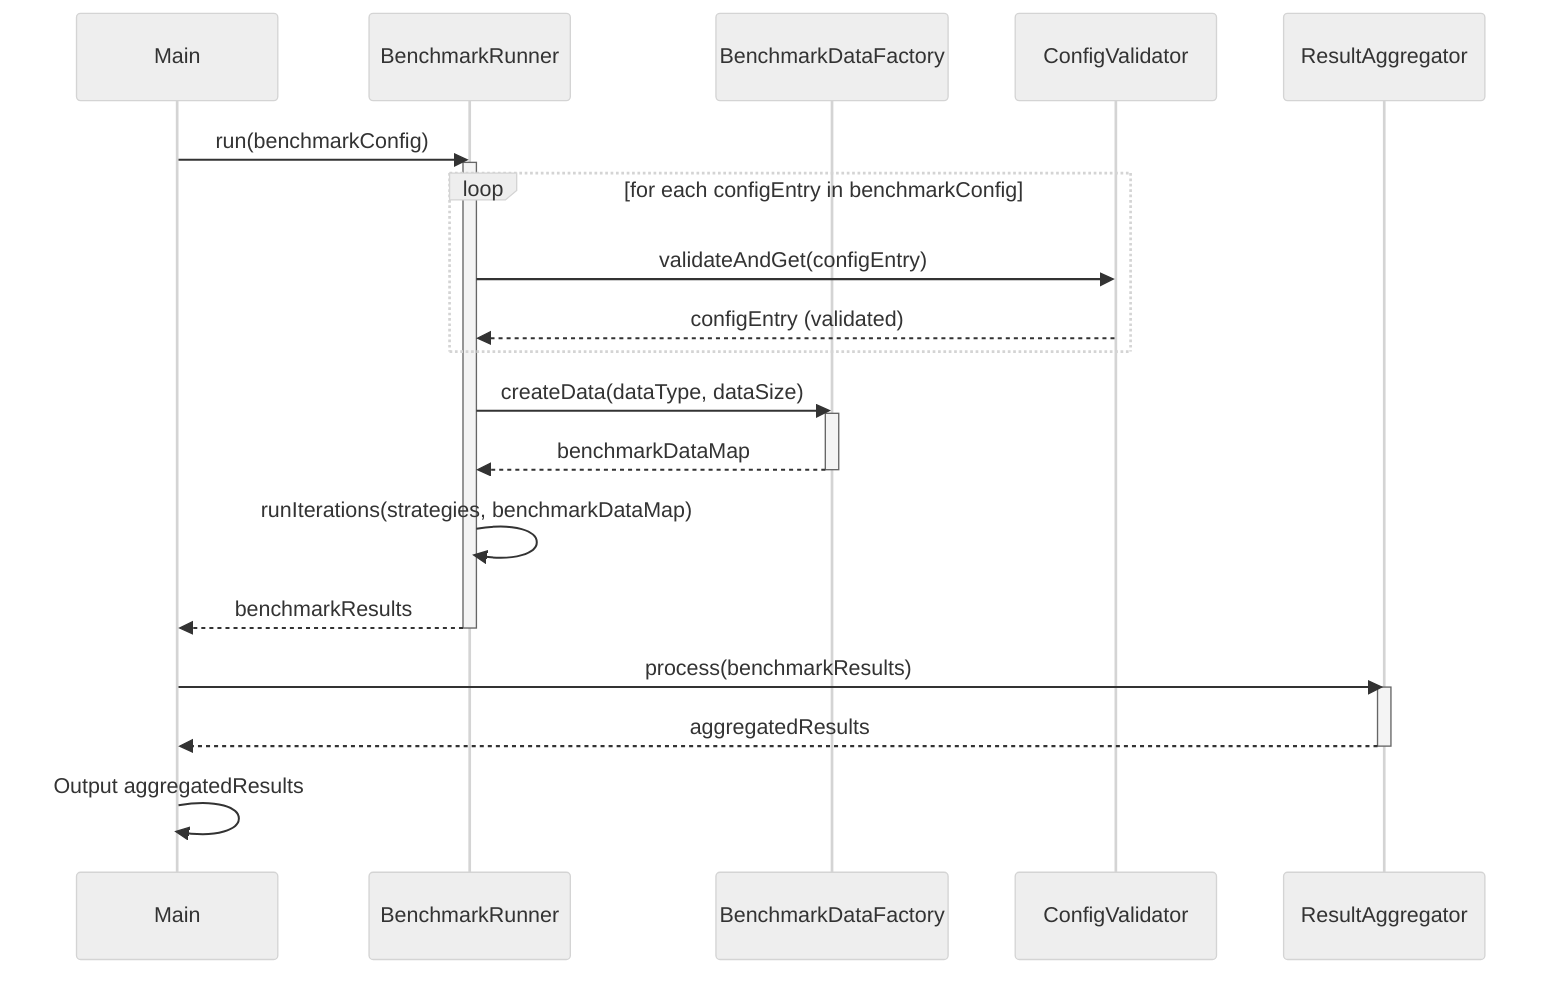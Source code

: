 %%{init: {'theme':'neutral'}}%%
sequenceDiagram
    participant Main
    participant BenchmarkRunner
    participant BenchmarkDataFactory
    participant ConfigValidator
    participant ResultAggregator

    Main->>BenchmarkRunner: run(benchmarkConfig)
    activate BenchmarkRunner
    loop for each configEntry in benchmarkConfig
        BenchmarkRunner->>ConfigValidator: validateAndGet(configEntry)
        ConfigValidator-->>BenchmarkRunner: configEntry (validated)
    end
    BenchmarkRunner->>BenchmarkDataFactory: createData(dataType, dataSize)
    activate BenchmarkDataFactory
    BenchmarkDataFactory-->>BenchmarkRunner: benchmarkDataMap
    deactivate BenchmarkDataFactory
    BenchmarkRunner->>BenchmarkRunner: runIterations(strategies, benchmarkDataMap)
    BenchmarkRunner-->>Main: benchmarkResults
    deactivate BenchmarkRunner
    Main->>ResultAggregator: process(benchmarkResults)
    activate ResultAggregator
    ResultAggregator-->>Main: aggregatedResults
    deactivate ResultAggregator

    Main->>Main: Output aggregatedResults